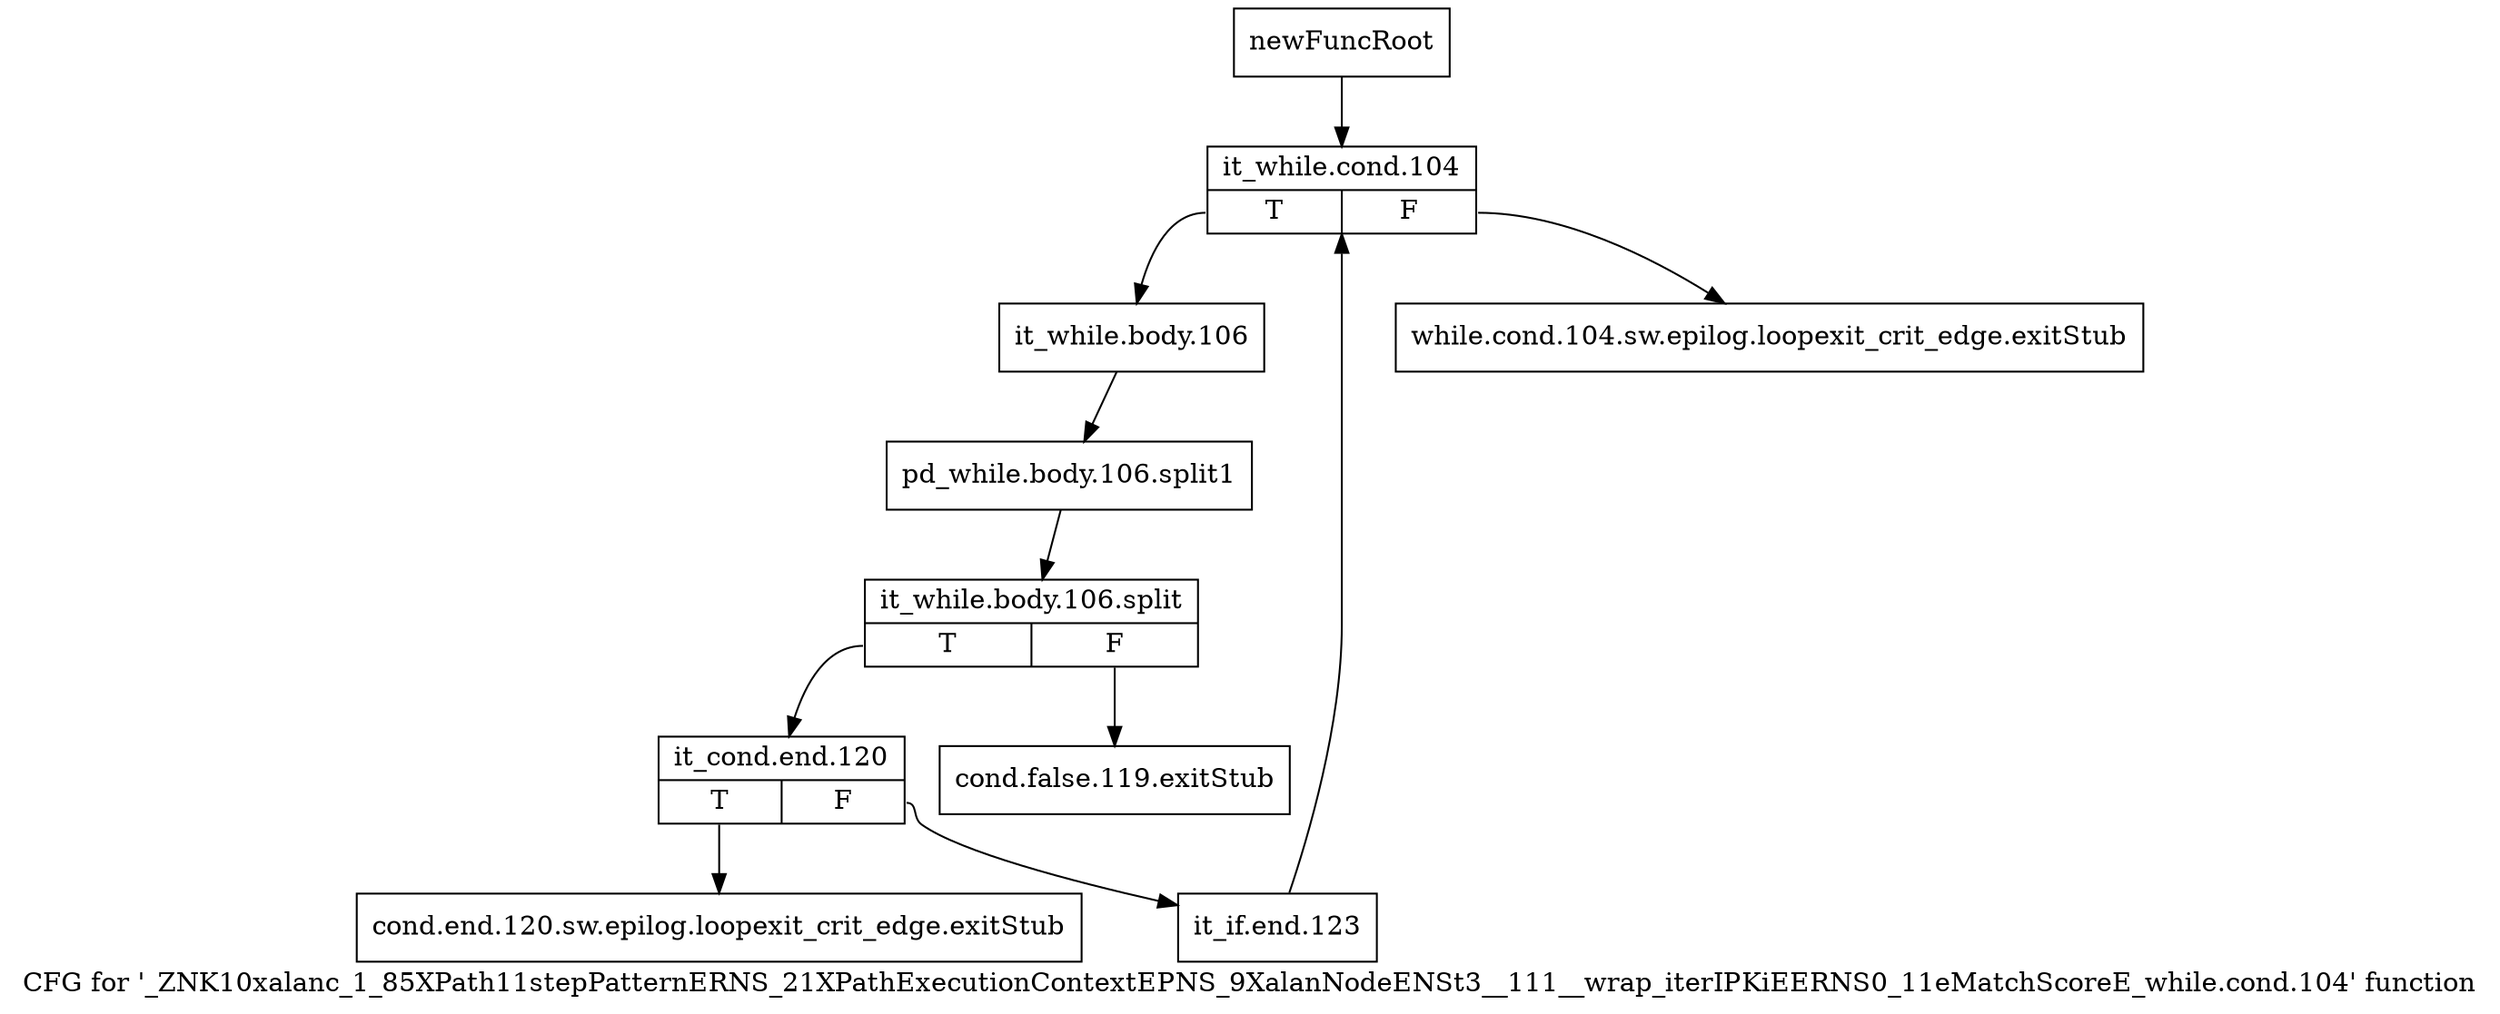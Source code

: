 digraph "CFG for '_ZNK10xalanc_1_85XPath11stepPatternERNS_21XPathExecutionContextEPNS_9XalanNodeENSt3__111__wrap_iterIPKiEERNS0_11eMatchScoreE_while.cond.104' function" {
	label="CFG for '_ZNK10xalanc_1_85XPath11stepPatternERNS_21XPathExecutionContextEPNS_9XalanNodeENSt3__111__wrap_iterIPKiEERNS0_11eMatchScoreE_while.cond.104' function";

	Node0x9e443a0 [shape=record,label="{newFuncRoot}"];
	Node0x9e443a0 -> Node0x9e444e0;
	Node0x9e443f0 [shape=record,label="{while.cond.104.sw.epilog.loopexit_crit_edge.exitStub}"];
	Node0x9e44440 [shape=record,label="{cond.false.119.exitStub}"];
	Node0x9e44490 [shape=record,label="{cond.end.120.sw.epilog.loopexit_crit_edge.exitStub}"];
	Node0x9e444e0 [shape=record,label="{it_while.cond.104|{<s0>T|<s1>F}}"];
	Node0x9e444e0:s0 -> Node0x9e44530;
	Node0x9e444e0:s1 -> Node0x9e443f0;
	Node0x9e44530 [shape=record,label="{it_while.body.106}"];
	Node0x9e44530 -> Node0xcf81fb0;
	Node0xcf81fb0 [shape=record,label="{pd_while.body.106.split1}"];
	Node0xcf81fb0 -> Node0xcf820a0;
	Node0xcf820a0 [shape=record,label="{it_while.body.106.split|{<s0>T|<s1>F}}"];
	Node0xcf820a0:s0 -> Node0x9e44580;
	Node0xcf820a0:s1 -> Node0x9e44440;
	Node0x9e44580 [shape=record,label="{it_cond.end.120|{<s0>T|<s1>F}}"];
	Node0x9e44580:s0 -> Node0x9e44490;
	Node0x9e44580:s1 -> Node0x9e445d0;
	Node0x9e445d0 [shape=record,label="{it_if.end.123}"];
	Node0x9e445d0 -> Node0x9e444e0;
}
